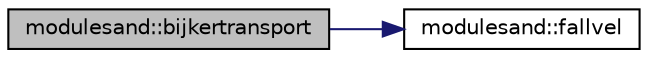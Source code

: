 digraph "modulesand::bijkertransport"
{
 // LATEX_PDF_SIZE
  edge [fontname="Helvetica",fontsize="10",labelfontname="Helvetica",labelfontsize="10"];
  node [fontname="Helvetica",fontsize="10",shape=record];
  rankdir="LR";
  Node1 [label="modulesand::bijkertransport",height=0.2,width=0.4,color="black", fillcolor="grey75", style="filled", fontcolor="black",tooltip=" "];
  Node1 -> Node2 [color="midnightblue",fontsize="10",style="solid",fontname="Helvetica"];
  Node2 [label="modulesand::fallvel",height=0.2,width=0.4,color="black", fillcolor="white", style="filled",URL="$namespacemodulesand.html#a81b51403d378065ebb345027ab24a5af",tooltip=" "];
}
